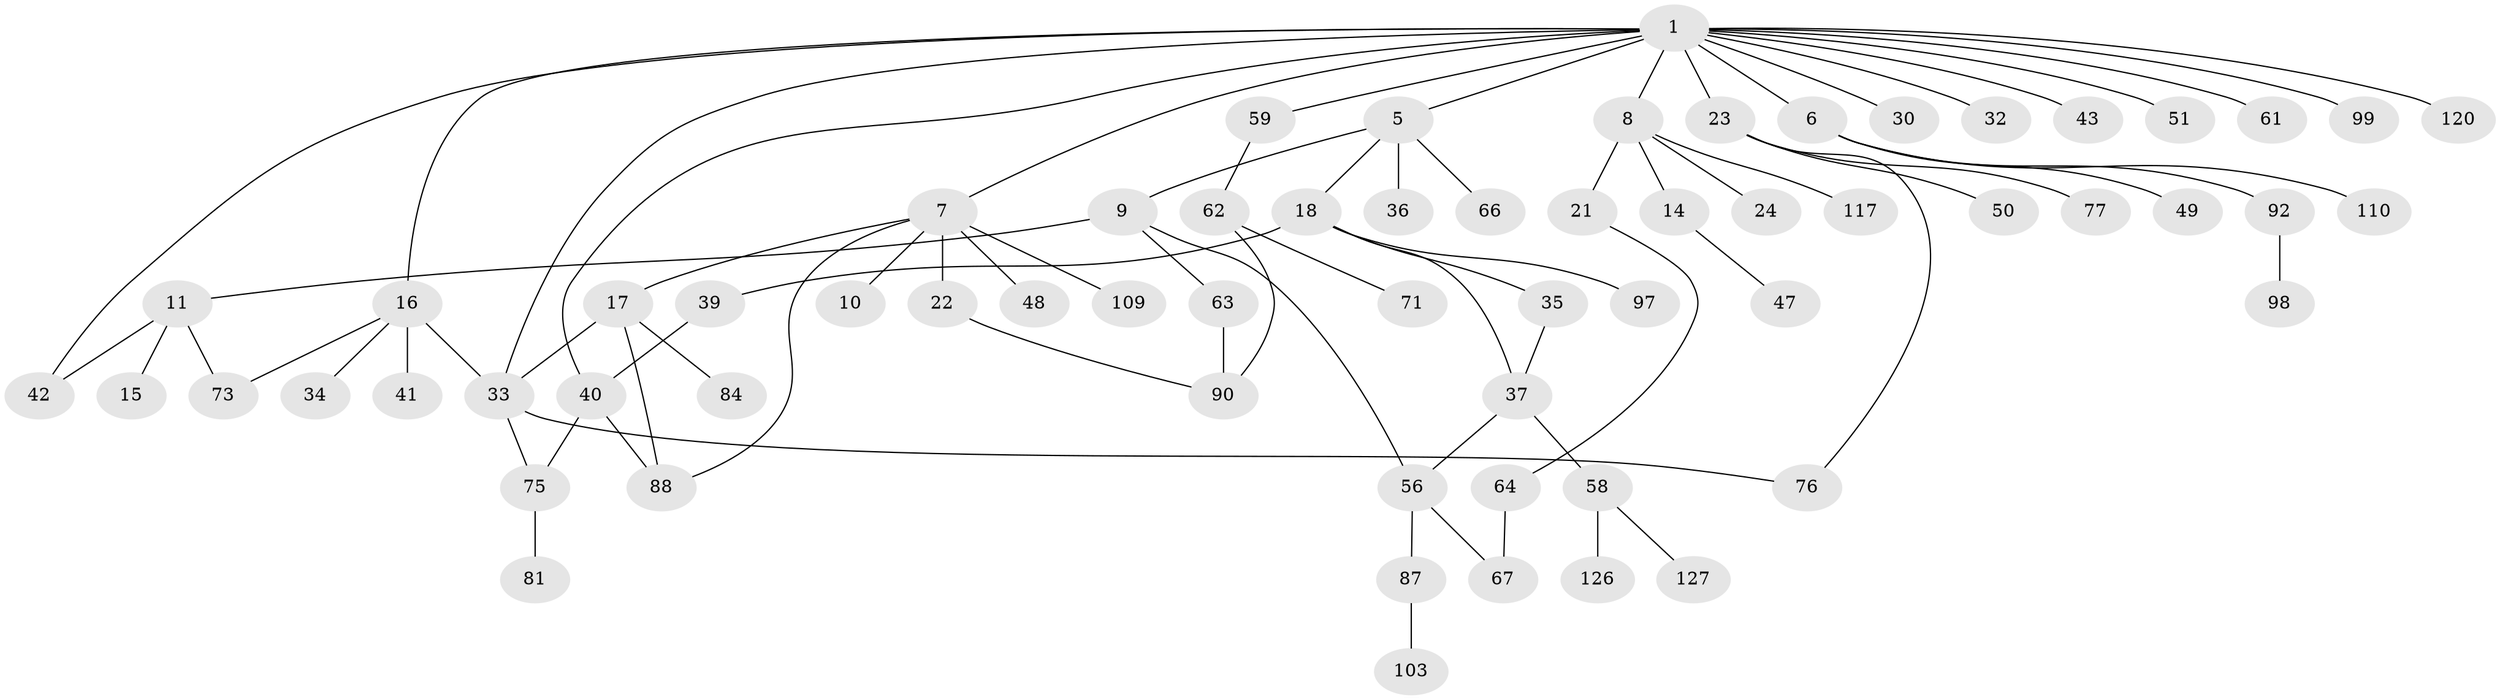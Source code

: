 // original degree distribution, {5: 0.06201550387596899, 7: 0.015503875968992248, 3: 0.15503875968992248, 4: 0.07751937984496124, 6: 0.015503875968992248, 2: 0.2868217054263566, 1: 0.3875968992248062}
// Generated by graph-tools (version 1.1) at 2025/13/03/09/25 04:13:20]
// undirected, 64 vertices, 77 edges
graph export_dot {
graph [start="1"]
  node [color=gray90,style=filled];
  1 [super="+13+3+2"];
  5 [super="+44"];
  6;
  7 [super="+19"];
  8;
  9 [super="+12"];
  10 [super="+74+125+26"];
  11 [super="+72"];
  14;
  15;
  16;
  17 [super="+38+25"];
  18 [super="+20+27+89"];
  21 [super="+101"];
  22 [super="+128+79"];
  23 [super="+31+29+95"];
  24 [super="+78"];
  30 [super="+46+113+83"];
  32;
  33 [super="+85"];
  34;
  35;
  36 [super="+94"];
  37 [super="+57+108"];
  39 [super="+93+107"];
  40 [super="+45"];
  41;
  42 [super="+106+55"];
  43;
  47;
  48;
  49 [super="+86"];
  50;
  51 [super="+65"];
  56 [super="+70"];
  58;
  59;
  61 [super="+69"];
  62;
  63;
  64 [super="+80"];
  66;
  67;
  71;
  73;
  75 [super="+91"];
  76;
  77;
  81;
  84;
  87;
  88 [super="+112+100"];
  90 [super="+124"];
  92 [super="+116+96"];
  97;
  98;
  99;
  103;
  109;
  110;
  117 [super="+118"];
  120;
  126;
  127;
  1 -- 6;
  1 -- 99;
  1 -- 32;
  1 -- 59;
  1 -- 51;
  1 -- 8;
  1 -- 42 [weight=2];
  1 -- 33;
  1 -- 5;
  1 -- 7;
  1 -- 40;
  1 -- 43;
  1 -- 16;
  1 -- 23;
  1 -- 120;
  1 -- 61;
  1 -- 30;
  5 -- 9;
  5 -- 18;
  5 -- 36;
  5 -- 66;
  6 -- 49;
  6 -- 92;
  6 -- 110;
  7 -- 10;
  7 -- 17;
  7 -- 109;
  7 -- 88;
  7 -- 48;
  7 -- 22;
  8 -- 14;
  8 -- 21;
  8 -- 24;
  8 -- 117;
  9 -- 11;
  9 -- 56;
  9 -- 63;
  11 -- 15;
  11 -- 42;
  11 -- 73;
  14 -- 47;
  16 -- 33;
  16 -- 34;
  16 -- 41;
  16 -- 73;
  17 -- 88;
  17 -- 84;
  17 -- 33;
  18 -- 97;
  18 -- 35;
  18 -- 39;
  18 -- 37;
  21 -- 64;
  22 -- 90;
  23 -- 77;
  23 -- 76;
  23 -- 50;
  33 -- 75;
  33 -- 76;
  35 -- 37;
  37 -- 56;
  37 -- 58;
  39 -- 40;
  40 -- 88;
  40 -- 75;
  56 -- 87;
  56 -- 67;
  58 -- 126;
  58 -- 127;
  59 -- 62;
  62 -- 71;
  62 -- 90;
  63 -- 90;
  64 -- 67;
  75 -- 81;
  87 -- 103;
  92 -- 98;
}
